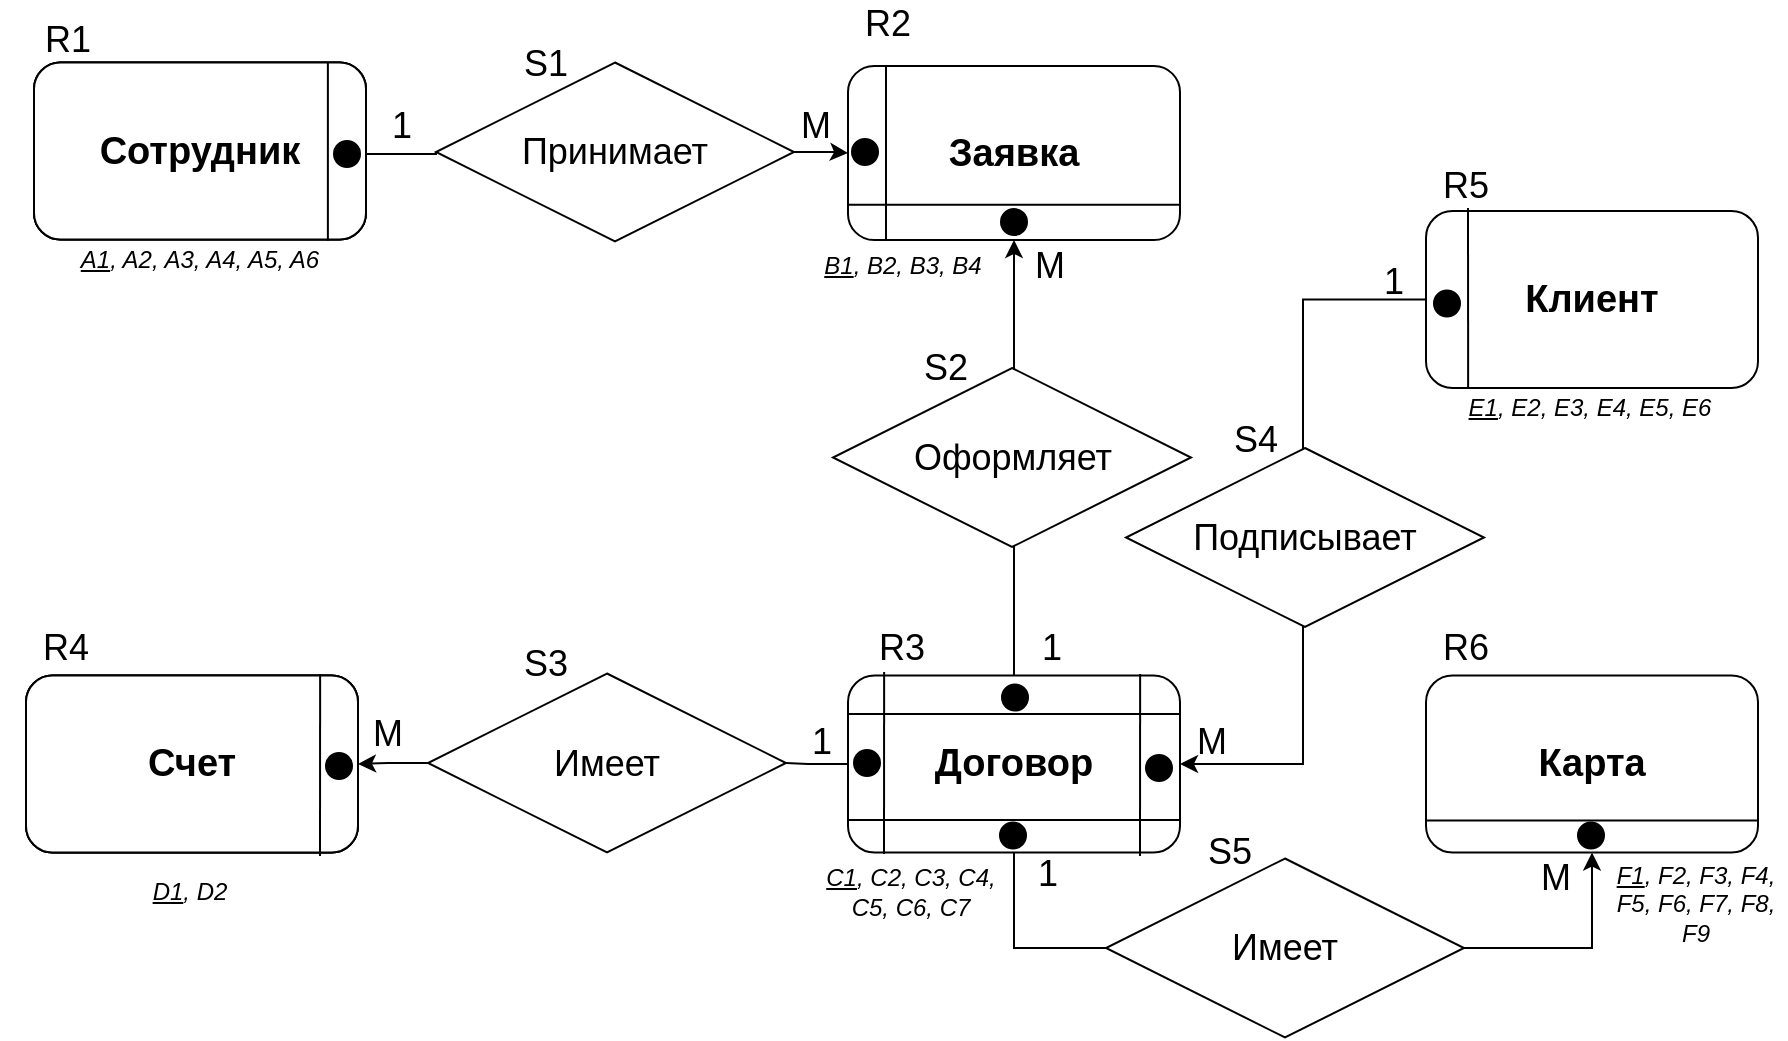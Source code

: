 <mxfile version="17.1.3" type="github">
  <diagram id="C5RBs43oDa-KdzZeNtuy" name="Page-1">
    <mxGraphModel dx="2067" dy="1812" grid="1" gridSize="10" guides="1" tooltips="1" connect="1" arrows="1" fold="1" page="1" pageScale="1" pageWidth="827" pageHeight="1169" math="0" shadow="0">
      <root>
        <mxCell id="WIyWlLk6GJQsqaUBKTNV-0" />
        <mxCell id="WIyWlLk6GJQsqaUBKTNV-1" parent="WIyWlLk6GJQsqaUBKTNV-0" />
        <mxCell id="PTtKOrncyvLXKF94AORF-5" style="edgeStyle=orthogonalEdgeStyle;rounded=0;orthogonalLoop=1;jettySize=auto;html=1;exitX=0.5;exitY=0;exitDx=0;exitDy=0;fontSize=18;entryX=0.5;entryY=1;entryDx=0;entryDy=0;" parent="WIyWlLk6GJQsqaUBKTNV-1" source="crQTshxicP1a_wXyy1Vu-16" target="ndKQ3gKMytouhlbMHYm8-7" edge="1">
          <mxGeometry relative="1" as="geometry">
            <mxPoint x="-120" y="80" as="targetPoint" />
            <mxPoint x="-126.0" y="120" as="sourcePoint" />
          </mxGeometry>
        </mxCell>
        <mxCell id="crQTshxicP1a_wXyy1Vu-14" style="edgeStyle=orthogonalEdgeStyle;rounded=0;orthogonalLoop=1;jettySize=auto;html=1;entryX=0;entryY=0.5;entryDx=0;entryDy=0;fontSize=21;startArrow=none;" parent="WIyWlLk6GJQsqaUBKTNV-1" source="crQTshxicP1a_wXyy1Vu-20" target="ndKQ3gKMytouhlbMHYm8-7" edge="1">
          <mxGeometry relative="1" as="geometry">
            <mxPoint x="-205" y="-4.25" as="targetPoint" />
          </mxGeometry>
        </mxCell>
        <mxCell id="crQTshxicP1a_wXyy1Vu-15" value="Счет" style="rounded=1;whiteSpace=wrap;html=1;fontSize=28;glass=0;strokeWidth=1;shadow=0;fontStyle=1" parent="WIyWlLk6GJQsqaUBKTNV-1" vertex="1">
          <mxGeometry x="-620" y="183.75" width="166" height="88.5" as="geometry" />
        </mxCell>
        <mxCell id="crQTshxicP1a_wXyy1Vu-27" style="edgeStyle=orthogonalEdgeStyle;rounded=0;orthogonalLoop=1;jettySize=auto;html=1;entryX=0.5;entryY=1;entryDx=0;entryDy=0;fontSize=21;exitX=0.5;exitY=1;exitDx=0;exitDy=0;" parent="WIyWlLk6GJQsqaUBKTNV-1" source="crQTshxicP1a_wXyy1Vu-16" target="crQTshxicP1a_wXyy1Vu-17" edge="1">
          <mxGeometry relative="1" as="geometry">
            <Array as="points">
              <mxPoint x="-126" y="320" />
              <mxPoint x="163" y="320" />
            </Array>
          </mxGeometry>
        </mxCell>
        <mxCell id="crQTshxicP1a_wXyy1Vu-31" style="edgeStyle=orthogonalEdgeStyle;rounded=0;orthogonalLoop=1;jettySize=auto;html=1;entryX=1;entryY=0.5;entryDx=0;entryDy=0;fontSize=21;startArrow=none;" parent="WIyWlLk6GJQsqaUBKTNV-1" source="crQTshxicP1a_wXyy1Vu-30" target="crQTshxicP1a_wXyy1Vu-15" edge="1">
          <mxGeometry relative="1" as="geometry" />
        </mxCell>
        <mxCell id="crQTshxicP1a_wXyy1Vu-16" value="Договор" style="rounded=1;whiteSpace=wrap;html=1;fontSize=19;glass=0;strokeWidth=1;shadow=0;fontStyle=1" parent="WIyWlLk6GJQsqaUBKTNV-1" vertex="1">
          <mxGeometry x="-209" y="183.75" width="166" height="88.5" as="geometry" />
        </mxCell>
        <mxCell id="crQTshxicP1a_wXyy1Vu-17" value="Карта" style="rounded=1;whiteSpace=wrap;html=1;fontSize=19;glass=0;strokeWidth=1;shadow=0;fontStyle=1" parent="WIyWlLk6GJQsqaUBKTNV-1" vertex="1">
          <mxGeometry x="80" y="183.75" width="166" height="88.5" as="geometry" />
        </mxCell>
        <mxCell id="crQTshxicP1a_wXyy1Vu-40" style="edgeStyle=orthogonalEdgeStyle;rounded=0;orthogonalLoop=1;jettySize=auto;html=1;entryX=1;entryY=0.5;entryDx=0;entryDy=0;fontSize=28;" parent="WIyWlLk6GJQsqaUBKTNV-1" source="crQTshxicP1a_wXyy1Vu-18" target="crQTshxicP1a_wXyy1Vu-16" edge="1">
          <mxGeometry relative="1" as="geometry" />
        </mxCell>
        <mxCell id="crQTshxicP1a_wXyy1Vu-18" value="Клиент" style="rounded=1;whiteSpace=wrap;html=1;fontSize=19;glass=0;strokeWidth=1;shadow=0;fontStyle=1" parent="WIyWlLk6GJQsqaUBKTNV-1" vertex="1">
          <mxGeometry x="80" y="-48.5" width="166" height="88.5" as="geometry" />
        </mxCell>
        <mxCell id="crQTshxicP1a_wXyy1Vu-20" value="Принимает" style="rhombus;whiteSpace=wrap;html=1;fontSize=18;" parent="WIyWlLk6GJQsqaUBKTNV-1" vertex="1">
          <mxGeometry x="-415" y="-122.75" width="179" height="89.5" as="geometry" />
        </mxCell>
        <mxCell id="crQTshxicP1a_wXyy1Vu-21" value="" style="edgeStyle=orthogonalEdgeStyle;rounded=0;orthogonalLoop=1;jettySize=auto;html=1;entryX=0;entryY=0.5;entryDx=0;entryDy=0;fontSize=21;endArrow=none;" parent="WIyWlLk6GJQsqaUBKTNV-1" target="crQTshxicP1a_wXyy1Vu-20" edge="1">
          <mxGeometry relative="1" as="geometry">
            <mxPoint x="-450" y="-76.981" as="sourcePoint" />
            <mxPoint x="-205" y="-77.0" as="targetPoint" />
          </mxGeometry>
        </mxCell>
        <mxCell id="crQTshxicP1a_wXyy1Vu-30" value="Имеет" style="rhombus;whiteSpace=wrap;html=1;fontSize=18;" parent="WIyWlLk6GJQsqaUBKTNV-1" vertex="1">
          <mxGeometry x="-419" y="182.75" width="179" height="89.5" as="geometry" />
        </mxCell>
        <mxCell id="crQTshxicP1a_wXyy1Vu-32" value="" style="edgeStyle=orthogonalEdgeStyle;rounded=0;orthogonalLoop=1;jettySize=auto;html=1;entryX=1;entryY=0.5;entryDx=0;entryDy=0;fontSize=21;endArrow=none;" parent="WIyWlLk6GJQsqaUBKTNV-1" source="crQTshxicP1a_wXyy1Vu-16" target="crQTshxicP1a_wXyy1Vu-30" edge="1">
          <mxGeometry relative="1" as="geometry">
            <mxPoint x="-209" y="228.077" as="sourcePoint" />
            <mxPoint x="-454" y="228" as="targetPoint" />
          </mxGeometry>
        </mxCell>
        <mxCell id="crQTshxicP1a_wXyy1Vu-34" value="Сотрудник" style="rounded=1;whiteSpace=wrap;html=1;fontSize=28;glass=0;strokeWidth=1;shadow=0;fontStyle=1" parent="WIyWlLk6GJQsqaUBKTNV-1" vertex="1">
          <mxGeometry x="-616" y="-122.75" width="166" height="88.5" as="geometry" />
        </mxCell>
        <mxCell id="crQTshxicP1a_wXyy1Vu-35" value="Имеет" style="rhombus;whiteSpace=wrap;html=1;fontSize=18;" parent="WIyWlLk6GJQsqaUBKTNV-1" vertex="1">
          <mxGeometry x="-80" y="275.25" width="179" height="89.5" as="geometry" />
        </mxCell>
        <mxCell id="crQTshxicP1a_wXyy1Vu-39" value="Подписывает" style="rhombus;whiteSpace=wrap;html=1;fontSize=18;" parent="WIyWlLk6GJQsqaUBKTNV-1" vertex="1">
          <mxGeometry x="-70" y="70" width="179" height="89.5" as="geometry" />
        </mxCell>
        <mxCell id="crQTshxicP1a_wXyy1Vu-41" value="1" style="text;html=1;strokeColor=none;fillColor=none;align=center;verticalAlign=middle;whiteSpace=wrap;rounded=0;fontSize=18;" parent="WIyWlLk6GJQsqaUBKTNV-1" vertex="1">
          <mxGeometry x="-452" y="-100.75" width="40" height="20" as="geometry" />
        </mxCell>
        <mxCell id="crQTshxicP1a_wXyy1Vu-43" value="М" style="text;html=1;strokeColor=none;fillColor=none;align=center;verticalAlign=middle;whiteSpace=wrap;rounded=0;fontSize=18;" parent="WIyWlLk6GJQsqaUBKTNV-1" vertex="1">
          <mxGeometry x="-245" y="-100.75" width="40" height="20" as="geometry" />
        </mxCell>
        <mxCell id="ndKQ3gKMytouhlbMHYm8-0" value="Сотрудник" style="rounded=1;whiteSpace=wrap;html=1;fontSize=28;glass=0;strokeWidth=1;shadow=0;fontStyle=1" parent="WIyWlLk6GJQsqaUBKTNV-1" vertex="1">
          <mxGeometry x="-616" y="-122.75" width="166" height="88.5" as="geometry" />
        </mxCell>
        <mxCell id="ndKQ3gKMytouhlbMHYm8-1" value="Счет" style="rounded=1;whiteSpace=wrap;html=1;fontSize=28;glass=0;strokeWidth=1;shadow=0;fontStyle=1" parent="WIyWlLk6GJQsqaUBKTNV-1" vertex="1">
          <mxGeometry x="-620" y="183.75" width="166" height="88.5" as="geometry" />
        </mxCell>
        <mxCell id="ndKQ3gKMytouhlbMHYm8-4" value="Сотрудник" style="rounded=1;whiteSpace=wrap;html=1;fontSize=19;glass=0;strokeWidth=1;shadow=0;fontStyle=1" parent="WIyWlLk6GJQsqaUBKTNV-1" vertex="1">
          <mxGeometry x="-616" y="-122.75" width="166" height="88.5" as="geometry" />
        </mxCell>
        <mxCell id="ndKQ3gKMytouhlbMHYm8-5" value="Счет" style="rounded=1;whiteSpace=wrap;html=1;fontSize=19;glass=0;strokeWidth=1;shadow=0;fontStyle=1" parent="WIyWlLk6GJQsqaUBKTNV-1" vertex="1">
          <mxGeometry x="-620" y="183.75" width="166" height="88.5" as="geometry" />
        </mxCell>
        <mxCell id="ndKQ3gKMytouhlbMHYm8-7" value="Заявка" style="rounded=1;whiteSpace=wrap;html=1;fontSize=19;glass=0;strokeWidth=1;shadow=0;fontStyle=1" parent="WIyWlLk6GJQsqaUBKTNV-1" vertex="1">
          <mxGeometry x="-209" y="-121" width="166" height="87" as="geometry" />
        </mxCell>
        <mxCell id="ndKQ3gKMytouhlbMHYm8-10" value="" style="endArrow=none;html=1;rounded=0;fontSize=19;entryX=0.843;entryY=1.006;entryDx=0;entryDy=0;entryPerimeter=0;exitX=0.843;exitY=0;exitDx=0;exitDy=0;exitPerimeter=0;" parent="WIyWlLk6GJQsqaUBKTNV-1" edge="1">
          <mxGeometry width="50" height="50" relative="1" as="geometry">
            <mxPoint x="-469.062" y="-122.75" as="sourcePoint" />
            <mxPoint x="-469.062" y="-33.719" as="targetPoint" />
          </mxGeometry>
        </mxCell>
        <mxCell id="ndKQ3gKMytouhlbMHYm8-11" value="" style="ellipse;whiteSpace=wrap;html=1;aspect=fixed;fontSize=19;fillColor=#000000;" parent="WIyWlLk6GJQsqaUBKTNV-1" vertex="1">
          <mxGeometry x="-466" y="-83.5" width="13" height="13" as="geometry" />
        </mxCell>
        <mxCell id="ndKQ3gKMytouhlbMHYm8-12" value="" style="endArrow=none;html=1;rounded=0;fontSize=19;startArrow=none;" parent="WIyWlLk6GJQsqaUBKTNV-1" edge="1">
          <mxGeometry width="50" height="50" relative="1" as="geometry">
            <mxPoint x="-190" y="-121" as="sourcePoint" />
            <mxPoint x="-190" y="-34" as="targetPoint" />
          </mxGeometry>
        </mxCell>
        <mxCell id="ndKQ3gKMytouhlbMHYm8-15" value="" style="ellipse;whiteSpace=wrap;html=1;aspect=fixed;fontSize=19;fillColor=#000000;" parent="WIyWlLk6GJQsqaUBKTNV-1" vertex="1">
          <mxGeometry x="-207" y="-84.5" width="13" height="13" as="geometry" />
        </mxCell>
        <mxCell id="ndKQ3gKMytouhlbMHYm8-18" value="" style="endArrow=none;html=1;rounded=0;fontSize=19;entryX=1;entryY=0.25;entryDx=0;entryDy=0;exitX=0;exitY=0.25;exitDx=0;exitDy=0;" parent="WIyWlLk6GJQsqaUBKTNV-1" edge="1">
          <mxGeometry width="50" height="50" relative="1" as="geometry">
            <mxPoint x="-209" y="-51.625" as="sourcePoint" />
            <mxPoint x="-43" y="-51.625" as="targetPoint" />
          </mxGeometry>
        </mxCell>
        <mxCell id="ndKQ3gKMytouhlbMHYm8-19" value="" style="ellipse;whiteSpace=wrap;html=1;aspect=fixed;fontSize=19;fillColor=#000000;" parent="WIyWlLk6GJQsqaUBKTNV-1" vertex="1">
          <mxGeometry x="-132.5" y="-49.5" width="13" height="13" as="geometry" />
        </mxCell>
        <mxCell id="ndKQ3gKMytouhlbMHYm8-20" value="" style="endArrow=none;html=1;rounded=0;fontSize=19;entryX=1;entryY=0.25;entryDx=0;entryDy=0;exitX=0;exitY=0.25;exitDx=0;exitDy=0;" parent="WIyWlLk6GJQsqaUBKTNV-1" edge="1">
          <mxGeometry width="50" height="50" relative="1" as="geometry">
            <mxPoint x="-209" y="256.005" as="sourcePoint" />
            <mxPoint x="-43" y="256.005" as="targetPoint" />
          </mxGeometry>
        </mxCell>
        <mxCell id="ndKQ3gKMytouhlbMHYm8-21" value="" style="endArrow=none;html=1;rounded=0;fontSize=19;exitX=0.145;exitY=-0.008;exitDx=0;exitDy=0;exitPerimeter=0;" parent="WIyWlLk6GJQsqaUBKTNV-1" edge="1">
          <mxGeometry width="50" height="50" relative="1" as="geometry">
            <mxPoint x="-190.93" y="182.042" as="sourcePoint" />
            <mxPoint x="-191" y="273" as="targetPoint" />
          </mxGeometry>
        </mxCell>
        <mxCell id="ndKQ3gKMytouhlbMHYm8-22" value="" style="endArrow=none;html=1;rounded=0;fontSize=19;exitX=0.145;exitY=-0.008;exitDx=0;exitDy=0;exitPerimeter=0;" parent="WIyWlLk6GJQsqaUBKTNV-1" edge="1">
          <mxGeometry width="50" height="50" relative="1" as="geometry">
            <mxPoint x="-62.93" y="183.042" as="sourcePoint" />
            <mxPoint x="-63" y="274" as="targetPoint" />
          </mxGeometry>
        </mxCell>
        <mxCell id="ndKQ3gKMytouhlbMHYm8-23" value="" style="ellipse;whiteSpace=wrap;html=1;aspect=fixed;fontSize=19;fillColor=#000000;" parent="WIyWlLk6GJQsqaUBKTNV-1" vertex="1">
          <mxGeometry x="-206" y="221" width="13" height="13" as="geometry" />
        </mxCell>
        <mxCell id="ndKQ3gKMytouhlbMHYm8-24" value="" style="ellipse;whiteSpace=wrap;html=1;aspect=fixed;fontSize=19;fillColor=#000000;" parent="WIyWlLk6GJQsqaUBKTNV-1" vertex="1">
          <mxGeometry x="-133" y="257.25" width="13" height="13" as="geometry" />
        </mxCell>
        <mxCell id="ndKQ3gKMytouhlbMHYm8-25" value="" style="ellipse;whiteSpace=wrap;html=1;aspect=fixed;fontSize=19;fillColor=#000000;" parent="WIyWlLk6GJQsqaUBKTNV-1" vertex="1">
          <mxGeometry x="-60" y="223.5" width="13" height="13" as="geometry" />
        </mxCell>
        <mxCell id="ndKQ3gKMytouhlbMHYm8-26" value="" style="endArrow=none;html=1;rounded=0;fontSize=19;exitX=0.145;exitY=-0.008;exitDx=0;exitDy=0;exitPerimeter=0;" parent="WIyWlLk6GJQsqaUBKTNV-1" edge="1">
          <mxGeometry width="50" height="50" relative="1" as="geometry">
            <mxPoint x="-472.93" y="183.042" as="sourcePoint" />
            <mxPoint x="-473" y="274" as="targetPoint" />
          </mxGeometry>
        </mxCell>
        <mxCell id="ndKQ3gKMytouhlbMHYm8-27" value="" style="ellipse;whiteSpace=wrap;html=1;aspect=fixed;fontSize=19;fillColor=#000000;" parent="WIyWlLk6GJQsqaUBKTNV-1" vertex="1">
          <mxGeometry x="-470" y="222.5" width="13" height="13" as="geometry" />
        </mxCell>
        <mxCell id="ndKQ3gKMytouhlbMHYm8-28" value="" style="endArrow=none;html=1;rounded=0;fontSize=19;entryX=1;entryY=0.25;entryDx=0;entryDy=0;exitX=0;exitY=0.25;exitDx=0;exitDy=0;" parent="WIyWlLk6GJQsqaUBKTNV-1" edge="1">
          <mxGeometry width="50" height="50" relative="1" as="geometry">
            <mxPoint x="-209" y="203.005" as="sourcePoint" />
            <mxPoint x="-43" y="203.005" as="targetPoint" />
          </mxGeometry>
        </mxCell>
        <mxCell id="ndKQ3gKMytouhlbMHYm8-29" value="" style="ellipse;whiteSpace=wrap;html=1;aspect=fixed;fontSize=19;fillColor=#000000;" parent="WIyWlLk6GJQsqaUBKTNV-1" vertex="1">
          <mxGeometry x="-132" y="188.25" width="13" height="13" as="geometry" />
        </mxCell>
        <mxCell id="ndKQ3gKMytouhlbMHYm8-30" value="" style="endArrow=none;html=1;rounded=0;fontSize=19;entryX=0.133;entryY=1;entryDx=0;entryDy=0;entryPerimeter=0;" parent="WIyWlLk6GJQsqaUBKTNV-1" edge="1">
          <mxGeometry width="50" height="50" relative="1" as="geometry">
            <mxPoint x="101" y="-50" as="sourcePoint" />
            <mxPoint x="101.078" y="40" as="targetPoint" />
          </mxGeometry>
        </mxCell>
        <mxCell id="ndKQ3gKMytouhlbMHYm8-32" value="" style="ellipse;whiteSpace=wrap;html=1;aspect=fixed;fontSize=19;fillColor=#000000;" parent="WIyWlLk6GJQsqaUBKTNV-1" vertex="1">
          <mxGeometry x="84" y="-8.75" width="13" height="13" as="geometry" />
        </mxCell>
        <mxCell id="ndKQ3gKMytouhlbMHYm8-33" value="" style="endArrow=none;html=1;rounded=0;fontSize=19;entryX=1;entryY=0.25;entryDx=0;entryDy=0;exitX=0;exitY=0.25;exitDx=0;exitDy=0;" parent="WIyWlLk6GJQsqaUBKTNV-1" edge="1">
          <mxGeometry width="50" height="50" relative="1" as="geometry">
            <mxPoint x="80" y="256.255" as="sourcePoint" />
            <mxPoint x="246" y="256.255" as="targetPoint" />
          </mxGeometry>
        </mxCell>
        <mxCell id="ndKQ3gKMytouhlbMHYm8-34" value="" style="ellipse;whiteSpace=wrap;html=1;aspect=fixed;fontSize=19;fillColor=#000000;" parent="WIyWlLk6GJQsqaUBKTNV-1" vertex="1">
          <mxGeometry x="156" y="257.25" width="13" height="13" as="geometry" />
        </mxCell>
        <mxCell id="ndKQ3gKMytouhlbMHYm8-35" value="М" style="text;html=1;strokeColor=none;fillColor=none;align=center;verticalAlign=middle;whiteSpace=wrap;rounded=0;fontSize=18;" parent="WIyWlLk6GJQsqaUBKTNV-1" vertex="1">
          <mxGeometry x="-459" y="203" width="40" height="20" as="geometry" />
        </mxCell>
        <mxCell id="ndKQ3gKMytouhlbMHYm8-36" value="1" style="text;html=1;strokeColor=none;fillColor=none;align=center;verticalAlign=middle;whiteSpace=wrap;rounded=0;fontSize=18;" parent="WIyWlLk6GJQsqaUBKTNV-1" vertex="1">
          <mxGeometry x="-242" y="207" width="40" height="20" as="geometry" />
        </mxCell>
        <mxCell id="ndKQ3gKMytouhlbMHYm8-37" value="1" style="text;html=1;strokeColor=none;fillColor=none;align=center;verticalAlign=middle;whiteSpace=wrap;rounded=0;fontSize=18;" parent="WIyWlLk6GJQsqaUBKTNV-1" vertex="1">
          <mxGeometry x="44" y="-23" width="40" height="20" as="geometry" />
        </mxCell>
        <mxCell id="ndKQ3gKMytouhlbMHYm8-38" value="Оформляет" style="rhombus;whiteSpace=wrap;html=1;fontSize=18;" parent="WIyWlLk6GJQsqaUBKTNV-1" vertex="1">
          <mxGeometry x="-216.5" y="30" width="179" height="89.5" as="geometry" />
        </mxCell>
        <mxCell id="ndKQ3gKMytouhlbMHYm8-39" value="R2" style="text;html=1;strokeColor=none;fillColor=none;align=center;verticalAlign=middle;whiteSpace=wrap;rounded=0;fontSize=18;" parent="WIyWlLk6GJQsqaUBKTNV-1" vertex="1">
          <mxGeometry x="-209" y="-152.5" width="40" height="20" as="geometry" />
        </mxCell>
        <mxCell id="ndKQ3gKMytouhlbMHYm8-40" value="" style="endArrow=none;html=1;rounded=0;fontSize=19;" parent="WIyWlLk6GJQsqaUBKTNV-1" target="ndKQ3gKMytouhlbMHYm8-39" edge="1">
          <mxGeometry width="50" height="50" relative="1" as="geometry">
            <mxPoint x="-190" y="-132.5" as="sourcePoint" />
            <mxPoint x="-190" y="-22.5" as="targetPoint" />
          </mxGeometry>
        </mxCell>
        <mxCell id="ndKQ3gKMytouhlbMHYm8-41" value="R3" style="text;html=1;strokeColor=none;fillColor=none;align=center;verticalAlign=middle;whiteSpace=wrap;rounded=0;fontSize=18;" parent="WIyWlLk6GJQsqaUBKTNV-1" vertex="1">
          <mxGeometry x="-202" y="159.5" width="40" height="20" as="geometry" />
        </mxCell>
        <mxCell id="ndKQ3gKMytouhlbMHYm8-42" value="R4" style="text;html=1;strokeColor=none;fillColor=none;align=center;verticalAlign=middle;whiteSpace=wrap;rounded=0;fontSize=18;" parent="WIyWlLk6GJQsqaUBKTNV-1" vertex="1">
          <mxGeometry x="-620" y="159.5" width="40" height="20" as="geometry" />
        </mxCell>
        <mxCell id="ndKQ3gKMytouhlbMHYm8-43" value="R6" style="text;html=1;strokeColor=none;fillColor=none;align=center;verticalAlign=middle;whiteSpace=wrap;rounded=0;fontSize=18;" parent="WIyWlLk6GJQsqaUBKTNV-1" vertex="1">
          <mxGeometry x="80" y="159.5" width="40" height="20" as="geometry" />
        </mxCell>
        <mxCell id="ndKQ3gKMytouhlbMHYm8-44" value="R5" style="text;html=1;strokeColor=none;fillColor=none;align=center;verticalAlign=middle;whiteSpace=wrap;rounded=0;fontSize=18;" parent="WIyWlLk6GJQsqaUBKTNV-1" vertex="1">
          <mxGeometry x="80" y="-71.5" width="40" height="20" as="geometry" />
        </mxCell>
        <mxCell id="ndKQ3gKMytouhlbMHYm8-45" value="R1" style="text;html=1;strokeColor=none;fillColor=none;align=center;verticalAlign=middle;whiteSpace=wrap;rounded=0;fontSize=18;" parent="WIyWlLk6GJQsqaUBKTNV-1" vertex="1">
          <mxGeometry x="-619" y="-143.75" width="40" height="20" as="geometry" />
        </mxCell>
        <mxCell id="xSGL_qpiD9Tb6RNFBgbY-0" value="S1" style="text;html=1;strokeColor=none;fillColor=none;align=center;verticalAlign=middle;whiteSpace=wrap;rounded=0;fontSize=18;" parent="WIyWlLk6GJQsqaUBKTNV-1" vertex="1">
          <mxGeometry x="-380" y="-132.5" width="40" height="20" as="geometry" />
        </mxCell>
        <mxCell id="xSGL_qpiD9Tb6RNFBgbY-2" value="S2" style="text;html=1;strokeColor=none;fillColor=none;align=center;verticalAlign=middle;whiteSpace=wrap;rounded=0;fontSize=18;" parent="WIyWlLk6GJQsqaUBKTNV-1" vertex="1">
          <mxGeometry x="-180" y="20" width="40" height="20" as="geometry" />
        </mxCell>
        <mxCell id="xSGL_qpiD9Tb6RNFBgbY-3" value="S3" style="text;html=1;strokeColor=none;fillColor=none;align=center;verticalAlign=middle;whiteSpace=wrap;rounded=0;fontSize=18;" parent="WIyWlLk6GJQsqaUBKTNV-1" vertex="1">
          <mxGeometry x="-380" y="168.25" width="40" height="20" as="geometry" />
        </mxCell>
        <mxCell id="xSGL_qpiD9Tb6RNFBgbY-4" value="S4" style="text;html=1;strokeColor=none;fillColor=none;align=center;verticalAlign=middle;whiteSpace=wrap;rounded=0;fontSize=18;" parent="WIyWlLk6GJQsqaUBKTNV-1" vertex="1">
          <mxGeometry x="-25" y="56" width="40" height="20" as="geometry" />
        </mxCell>
        <mxCell id="xSGL_qpiD9Tb6RNFBgbY-5" value="S5" style="text;html=1;strokeColor=none;fillColor=none;align=center;verticalAlign=middle;whiteSpace=wrap;rounded=0;fontSize=18;" parent="WIyWlLk6GJQsqaUBKTNV-1" vertex="1">
          <mxGeometry x="-38.5" y="262" width="40" height="20" as="geometry" />
        </mxCell>
        <mxCell id="xSGL_qpiD9Tb6RNFBgbY-6" value="1" style="text;html=1;strokeColor=none;fillColor=none;align=center;verticalAlign=middle;whiteSpace=wrap;rounded=0;fontSize=18;" parent="WIyWlLk6GJQsqaUBKTNV-1" vertex="1">
          <mxGeometry x="-127" y="159.5" width="40" height="20" as="geometry" />
        </mxCell>
        <mxCell id="xSGL_qpiD9Tb6RNFBgbY-7" value="М" style="text;html=1;strokeColor=none;fillColor=none;align=center;verticalAlign=middle;whiteSpace=wrap;rounded=0;fontSize=18;" parent="WIyWlLk6GJQsqaUBKTNV-1" vertex="1">
          <mxGeometry x="-128" y="-31.25" width="40" height="20" as="geometry" />
        </mxCell>
        <mxCell id="xSGL_qpiD9Tb6RNFBgbY-8" value="М" style="text;html=1;strokeColor=none;fillColor=none;align=center;verticalAlign=middle;whiteSpace=wrap;rounded=0;fontSize=18;" parent="WIyWlLk6GJQsqaUBKTNV-1" vertex="1">
          <mxGeometry x="-47" y="207" width="40" height="20" as="geometry" />
        </mxCell>
        <mxCell id="xSGL_qpiD9Tb6RNFBgbY-9" value="М" style="text;html=1;strokeColor=none;fillColor=none;align=center;verticalAlign=middle;whiteSpace=wrap;rounded=0;fontSize=18;" parent="WIyWlLk6GJQsqaUBKTNV-1" vertex="1">
          <mxGeometry x="125" y="275.25" width="40" height="20" as="geometry" />
        </mxCell>
        <mxCell id="xSGL_qpiD9Tb6RNFBgbY-10" value="1" style="text;html=1;strokeColor=none;fillColor=none;align=center;verticalAlign=middle;whiteSpace=wrap;rounded=0;fontSize=18;" parent="WIyWlLk6GJQsqaUBKTNV-1" vertex="1">
          <mxGeometry x="-129" y="273.25" width="40" height="20" as="geometry" />
        </mxCell>
        <mxCell id="Qidkh5etH9jc-SXrWMeW-0" value="&lt;i&gt;&lt;u&gt;A1&lt;/u&gt;, A2, A3, A4, A5, A6&lt;/i&gt;" style="text;html=1;strokeColor=none;fillColor=none;align=center;verticalAlign=middle;whiteSpace=wrap;rounded=0;fontSize=12;" vertex="1" parent="WIyWlLk6GJQsqaUBKTNV-1">
          <mxGeometry x="-633" y="-34" width="200" height="20" as="geometry" />
        </mxCell>
        <mxCell id="Qidkh5etH9jc-SXrWMeW-1" value="&lt;i&gt;&lt;u&gt;B1&lt;/u&gt;, B2, B3, B4&lt;/i&gt;" style="text;html=1;strokeColor=none;fillColor=none;align=center;verticalAlign=middle;whiteSpace=wrap;rounded=0;fontSize=12;" vertex="1" parent="WIyWlLk6GJQsqaUBKTNV-1">
          <mxGeometry x="-229.5" y="-31.25" width="95" height="20" as="geometry" />
        </mxCell>
        <mxCell id="Qidkh5etH9jc-SXrWMeW-2" value="&lt;i&gt;&lt;u&gt;C1&lt;/u&gt;, C2, C3, C4, C5, C6, C7&lt;/i&gt;" style="text;html=1;strokeColor=none;fillColor=none;align=center;verticalAlign=middle;whiteSpace=wrap;rounded=0;fontSize=12;" vertex="1" parent="WIyWlLk6GJQsqaUBKTNV-1">
          <mxGeometry x="-223" y="282" width="91" height="20" as="geometry" />
        </mxCell>
        <mxCell id="Qidkh5etH9jc-SXrWMeW-3" value="&lt;i&gt;&lt;u&gt;D1&lt;/u&gt;, D2&lt;/i&gt;" style="text;html=1;strokeColor=none;fillColor=none;align=center;verticalAlign=middle;whiteSpace=wrap;rounded=0;fontSize=12;" vertex="1" parent="WIyWlLk6GJQsqaUBKTNV-1">
          <mxGeometry x="-616" y="282" width="156" height="20" as="geometry" />
        </mxCell>
        <mxCell id="Qidkh5etH9jc-SXrWMeW-4" value="&lt;i&gt;&lt;u&gt;F1&lt;/u&gt;, F2, F3, F4, F5, F6, F7, F8, F9&lt;/i&gt;" style="text;html=1;strokeColor=none;fillColor=none;align=center;verticalAlign=middle;whiteSpace=wrap;rounded=0;fontSize=12;" vertex="1" parent="WIyWlLk6GJQsqaUBKTNV-1">
          <mxGeometry x="170" y="288" width="90" height="20" as="geometry" />
        </mxCell>
        <mxCell id="Qidkh5etH9jc-SXrWMeW-5" value="&lt;i&gt;&lt;u&gt;E1&lt;/u&gt;, E2, E3, E4, E5, E6&lt;/i&gt;" style="text;html=1;strokeColor=none;fillColor=none;align=center;verticalAlign=middle;whiteSpace=wrap;rounded=0;fontSize=12;" vertex="1" parent="WIyWlLk6GJQsqaUBKTNV-1">
          <mxGeometry x="84" y="40" width="156" height="20" as="geometry" />
        </mxCell>
      </root>
    </mxGraphModel>
  </diagram>
</mxfile>
